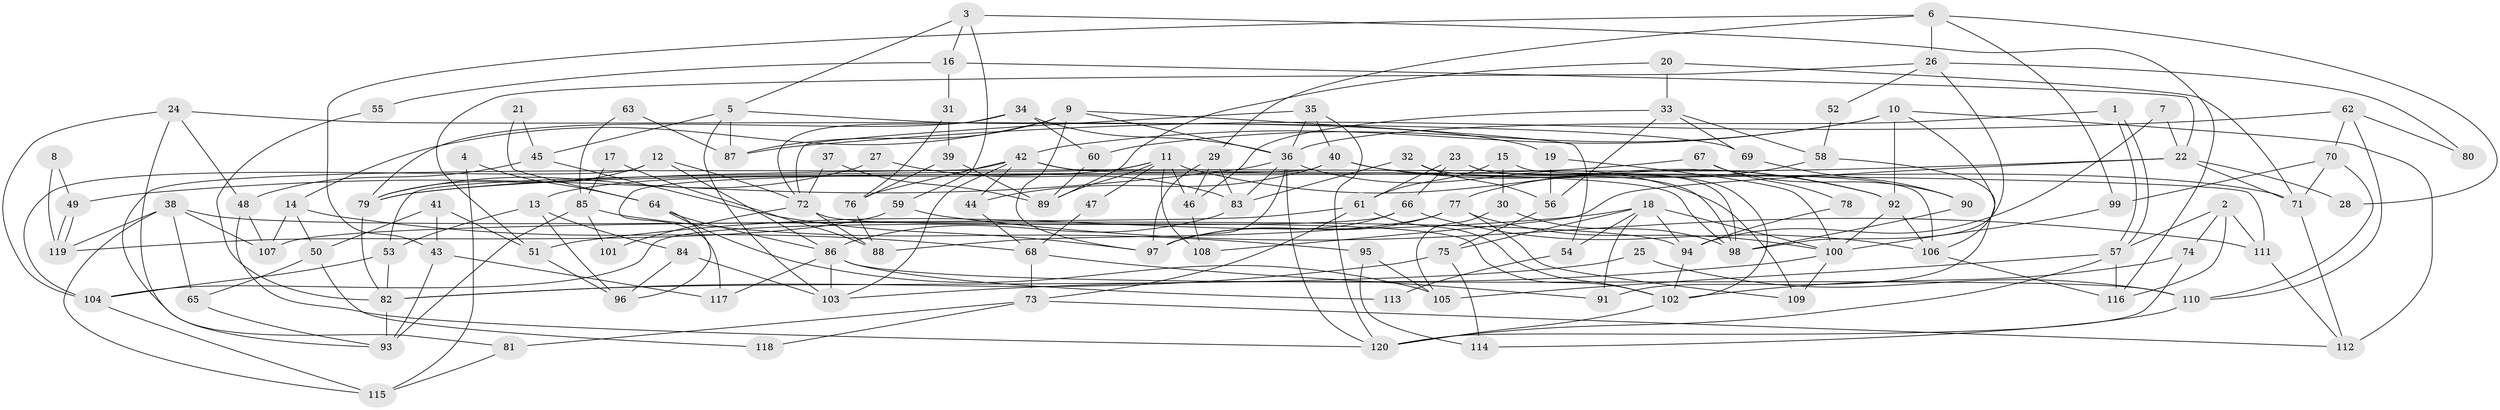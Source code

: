 // coarse degree distribution, {3: 0.20238095238095238, 4: 0.2619047619047619, 2: 0.13095238095238096, 7: 0.10714285714285714, 8: 0.05952380952380952, 6: 0.10714285714285714, 5: 0.08333333333333333, 11: 0.023809523809523808, 9: 0.011904761904761904, 10: 0.011904761904761904}
// Generated by graph-tools (version 1.1) at 2025/23/03/03/25 07:23:57]
// undirected, 120 vertices, 240 edges
graph export_dot {
graph [start="1"]
  node [color=gray90,style=filled];
  1;
  2;
  3;
  4;
  5;
  6;
  7;
  8;
  9;
  10;
  11;
  12;
  13;
  14;
  15;
  16;
  17;
  18;
  19;
  20;
  21;
  22;
  23;
  24;
  25;
  26;
  27;
  28;
  29;
  30;
  31;
  32;
  33;
  34;
  35;
  36;
  37;
  38;
  39;
  40;
  41;
  42;
  43;
  44;
  45;
  46;
  47;
  48;
  49;
  50;
  51;
  52;
  53;
  54;
  55;
  56;
  57;
  58;
  59;
  60;
  61;
  62;
  63;
  64;
  65;
  66;
  67;
  68;
  69;
  70;
  71;
  72;
  73;
  74;
  75;
  76;
  77;
  78;
  79;
  80;
  81;
  82;
  83;
  84;
  85;
  86;
  87;
  88;
  89;
  90;
  91;
  92;
  93;
  94;
  95;
  96;
  97;
  98;
  99;
  100;
  101;
  102;
  103;
  104;
  105;
  106;
  107;
  108;
  109;
  110;
  111;
  112;
  113;
  114;
  115;
  116;
  117;
  118;
  119;
  120;
  1 -- 57;
  1 -- 57;
  1 -- 36;
  2 -- 57;
  2 -- 111;
  2 -- 74;
  2 -- 116;
  3 -- 5;
  3 -- 116;
  3 -- 16;
  3 -- 59;
  4 -- 64;
  4 -- 115;
  5 -- 103;
  5 -- 87;
  5 -- 19;
  5 -- 45;
  6 -- 26;
  6 -- 43;
  6 -- 28;
  6 -- 29;
  6 -- 99;
  7 -- 22;
  7 -- 94;
  8 -- 49;
  8 -- 119;
  9 -- 36;
  9 -- 97;
  9 -- 14;
  9 -- 54;
  9 -- 87;
  10 -- 42;
  10 -- 92;
  10 -- 60;
  10 -- 106;
  10 -- 112;
  11 -- 108;
  11 -- 92;
  11 -- 13;
  11 -- 46;
  11 -- 47;
  11 -- 53;
  11 -- 89;
  12 -- 86;
  12 -- 79;
  12 -- 72;
  12 -- 104;
  13 -- 53;
  13 -- 84;
  13 -- 96;
  14 -- 68;
  14 -- 50;
  14 -- 107;
  15 -- 30;
  15 -- 61;
  15 -- 106;
  16 -- 22;
  16 -- 31;
  16 -- 55;
  17 -- 88;
  17 -- 85;
  18 -- 75;
  18 -- 91;
  18 -- 51;
  18 -- 54;
  18 -- 94;
  18 -- 100;
  19 -- 100;
  19 -- 56;
  20 -- 71;
  20 -- 89;
  20 -- 33;
  21 -- 45;
  21 -- 64;
  22 -- 79;
  22 -- 71;
  22 -- 28;
  22 -- 108;
  23 -- 102;
  23 -- 66;
  23 -- 61;
  23 -- 98;
  24 -- 104;
  24 -- 48;
  24 -- 69;
  24 -- 81;
  25 -- 82;
  25 -- 110;
  26 -- 98;
  26 -- 51;
  26 -- 52;
  26 -- 80;
  27 -- 79;
  27 -- 83;
  29 -- 46;
  29 -- 83;
  29 -- 97;
  30 -- 98;
  30 -- 105;
  31 -- 39;
  31 -- 76;
  32 -- 83;
  32 -- 98;
  32 -- 56;
  33 -- 56;
  33 -- 46;
  33 -- 58;
  33 -- 69;
  34 -- 36;
  34 -- 72;
  34 -- 60;
  34 -- 79;
  35 -- 120;
  35 -- 36;
  35 -- 40;
  35 -- 72;
  36 -- 97;
  36 -- 120;
  36 -- 49;
  36 -- 83;
  36 -- 109;
  37 -- 72;
  37 -- 89;
  38 -- 107;
  38 -- 94;
  38 -- 65;
  38 -- 115;
  38 -- 119;
  39 -- 76;
  39 -- 89;
  40 -- 92;
  40 -- 44;
  40 -- 71;
  40 -- 117;
  41 -- 51;
  41 -- 43;
  41 -- 50;
  42 -- 111;
  42 -- 76;
  42 -- 44;
  42 -- 93;
  42 -- 98;
  42 -- 103;
  43 -- 117;
  43 -- 93;
  44 -- 68;
  45 -- 48;
  45 -- 97;
  46 -- 108;
  47 -- 68;
  48 -- 107;
  48 -- 120;
  49 -- 119;
  49 -- 119;
  50 -- 65;
  50 -- 118;
  51 -- 96;
  52 -- 58;
  53 -- 104;
  53 -- 82;
  54 -- 113;
  55 -- 82;
  56 -- 75;
  57 -- 116;
  57 -- 105;
  57 -- 120;
  58 -- 77;
  58 -- 91;
  59 -- 119;
  59 -- 111;
  60 -- 89;
  61 -- 102;
  61 -- 73;
  61 -- 107;
  62 -- 70;
  62 -- 110;
  62 -- 80;
  62 -- 87;
  63 -- 87;
  63 -- 85;
  64 -- 96;
  64 -- 86;
  64 -- 105;
  65 -- 93;
  66 -- 106;
  66 -- 97;
  66 -- 104;
  67 -- 79;
  67 -- 90;
  67 -- 78;
  68 -- 73;
  68 -- 91;
  69 -- 90;
  70 -- 71;
  70 -- 99;
  70 -- 110;
  71 -- 112;
  72 -- 88;
  72 -- 101;
  72 -- 102;
  73 -- 81;
  73 -- 112;
  73 -- 118;
  74 -- 120;
  74 -- 102;
  75 -- 82;
  75 -- 114;
  76 -- 88;
  77 -- 97;
  77 -- 109;
  77 -- 88;
  77 -- 100;
  78 -- 94;
  79 -- 82;
  81 -- 115;
  82 -- 93;
  83 -- 86;
  84 -- 103;
  84 -- 96;
  85 -- 93;
  85 -- 95;
  85 -- 101;
  86 -- 103;
  86 -- 110;
  86 -- 113;
  86 -- 117;
  90 -- 98;
  92 -- 100;
  92 -- 106;
  94 -- 102;
  95 -- 114;
  95 -- 105;
  99 -- 100;
  100 -- 103;
  100 -- 109;
  102 -- 120;
  104 -- 115;
  106 -- 116;
  110 -- 114;
  111 -- 112;
}
